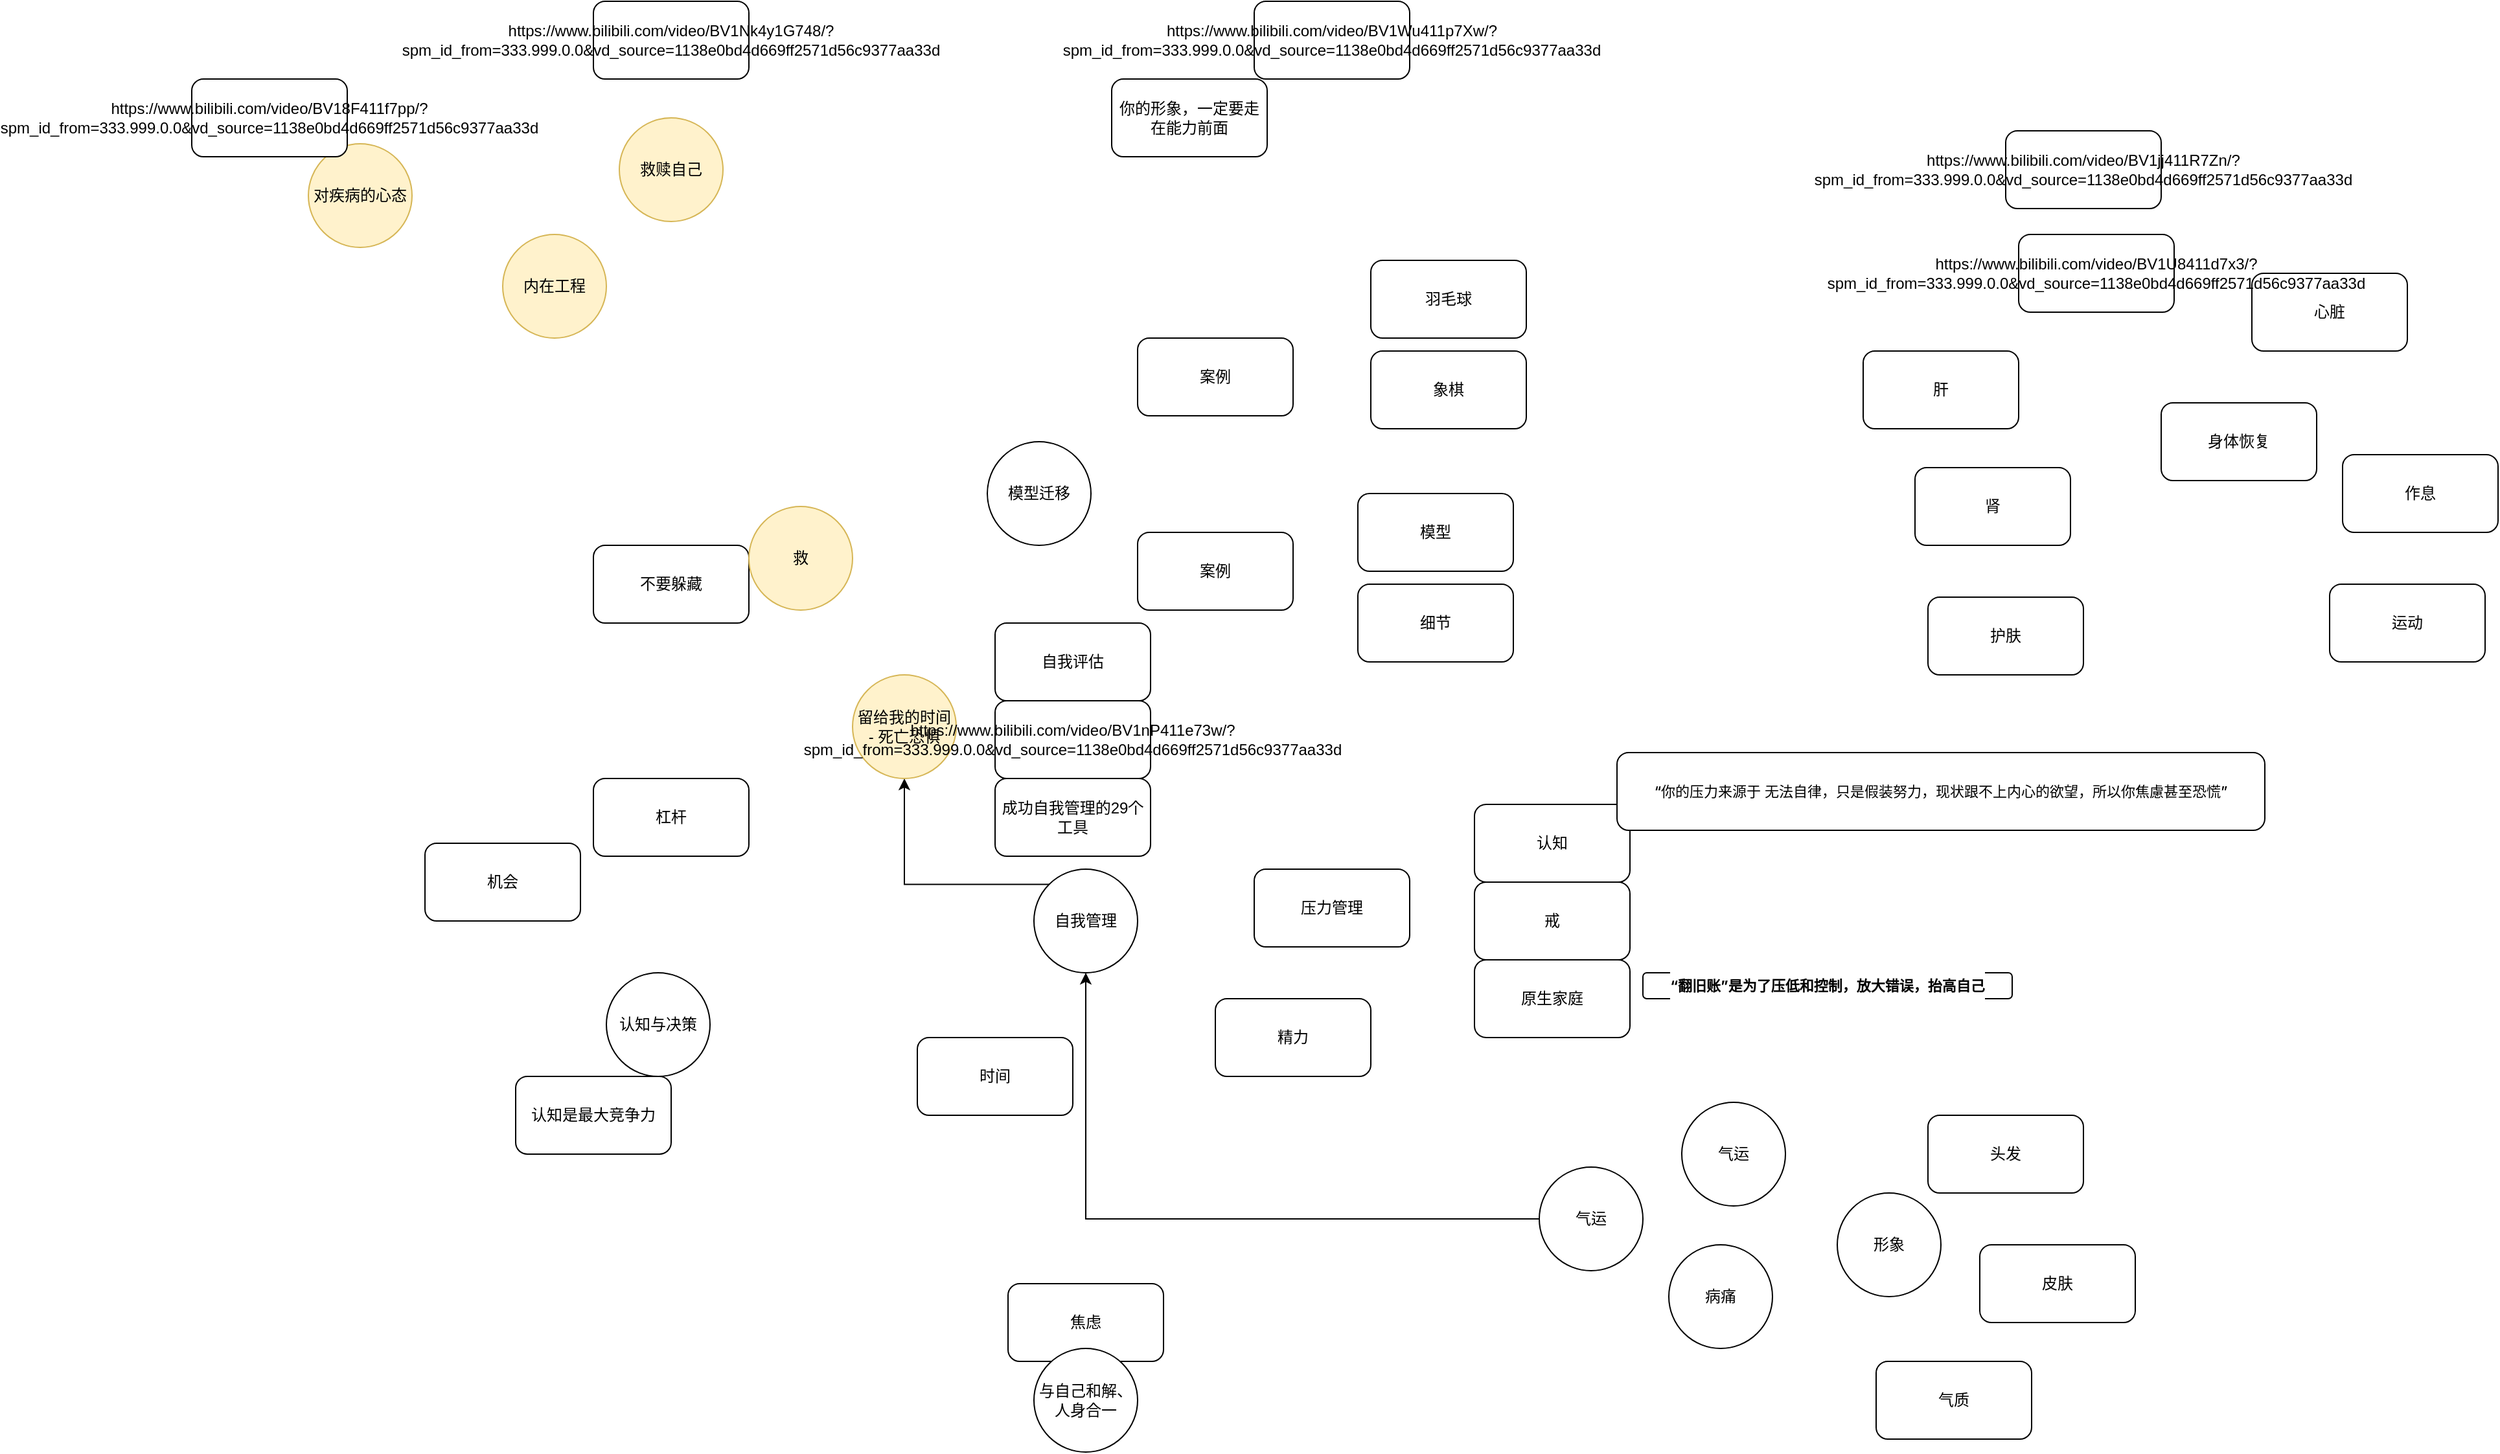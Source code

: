 <mxfile version="21.6.6" type="github">
  <diagram name="第 1 页" id="dakM9nL8LV4iqTdno8jL">
    <mxGraphModel dx="2620" dy="2172" grid="1" gridSize="10" guides="1" tooltips="1" connect="1" arrows="1" fold="1" page="1" pageScale="1" pageWidth="827" pageHeight="1169" math="0" shadow="0">
      <root>
        <mxCell id="0" />
        <mxCell id="1" parent="0" />
        <mxCell id="mPqD-2F0gGFnDQa81UJL-1" value="自我评估" style="rounded=1;whiteSpace=wrap;html=1;" parent="1" vertex="1">
          <mxGeometry x="380" y="190" width="120" height="60" as="geometry" />
        </mxCell>
        <mxCell id="mPqD-2F0gGFnDQa81UJL-28" style="edgeStyle=orthogonalEdgeStyle;rounded=0;orthogonalLoop=1;jettySize=auto;html=1;exitX=0;exitY=0;exitDx=0;exitDy=0;" parent="1" source="mPqD-2F0gGFnDQa81UJL-2" target="mPqD-2F0gGFnDQa81UJL-27" edge="1">
          <mxGeometry relative="1" as="geometry" />
        </mxCell>
        <mxCell id="mPqD-2F0gGFnDQa81UJL-2" value="自我管理" style="ellipse;whiteSpace=wrap;html=1;aspect=fixed;" parent="1" vertex="1">
          <mxGeometry x="410" y="380" width="80" height="80" as="geometry" />
        </mxCell>
        <mxCell id="mPqD-2F0gGFnDQa81UJL-3" value="认知与决策" style="ellipse;whiteSpace=wrap;html=1;aspect=fixed;" parent="1" vertex="1">
          <mxGeometry x="80" y="460" width="80" height="80" as="geometry" />
        </mxCell>
        <mxCell id="mPqD-2F0gGFnDQa81UJL-4" value="机会" style="rounded=1;whiteSpace=wrap;html=1;" parent="1" vertex="1">
          <mxGeometry x="-60" y="360" width="120" height="60" as="geometry" />
        </mxCell>
        <mxCell id="mPqD-2F0gGFnDQa81UJL-5" value="杠杆" style="rounded=1;whiteSpace=wrap;html=1;" parent="1" vertex="1">
          <mxGeometry x="70" y="310" width="120" height="60" as="geometry" />
        </mxCell>
        <mxCell id="mPqD-2F0gGFnDQa81UJL-7" value="压力管理" style="rounded=1;whiteSpace=wrap;html=1;" parent="1" vertex="1">
          <mxGeometry x="580" y="380" width="120" height="60" as="geometry" />
        </mxCell>
        <mxCell id="mPqD-2F0gGFnDQa81UJL-8" value="精力" style="rounded=1;whiteSpace=wrap;html=1;" parent="1" vertex="1">
          <mxGeometry x="550" y="480" width="120" height="60" as="geometry" />
        </mxCell>
        <mxCell id="mPqD-2F0gGFnDQa81UJL-9" value="时间" style="rounded=1;whiteSpace=wrap;html=1;" parent="1" vertex="1">
          <mxGeometry x="320" y="510" width="120" height="60" as="geometry" />
        </mxCell>
        <mxCell id="mPqD-2F0gGFnDQa81UJL-10" value="模型迁移" style="ellipse;whiteSpace=wrap;html=1;aspect=fixed;" parent="1" vertex="1">
          <mxGeometry x="374" y="50" width="80" height="80" as="geometry" />
        </mxCell>
        <mxCell id="mPqD-2F0gGFnDQa81UJL-11" value="案例" style="rounded=1;whiteSpace=wrap;html=1;" parent="1" vertex="1">
          <mxGeometry x="490" y="-30" width="120" height="60" as="geometry" />
        </mxCell>
        <mxCell id="mPqD-2F0gGFnDQa81UJL-12" value="羽毛球" style="rounded=1;whiteSpace=wrap;html=1;" parent="1" vertex="1">
          <mxGeometry x="670" y="-90" width="120" height="60" as="geometry" />
        </mxCell>
        <mxCell id="mPqD-2F0gGFnDQa81UJL-13" value="象棋" style="rounded=1;whiteSpace=wrap;html=1;" parent="1" vertex="1">
          <mxGeometry x="670" y="-20" width="120" height="60" as="geometry" />
        </mxCell>
        <mxCell id="mPqD-2F0gGFnDQa81UJL-14" value="案例" style="rounded=1;whiteSpace=wrap;html=1;" parent="1" vertex="1">
          <mxGeometry x="490" y="120" width="120" height="60" as="geometry" />
        </mxCell>
        <mxCell id="mPqD-2F0gGFnDQa81UJL-15" value="模型" style="rounded=1;whiteSpace=wrap;html=1;" parent="1" vertex="1">
          <mxGeometry x="660" y="90" width="120" height="60" as="geometry" />
        </mxCell>
        <mxCell id="mPqD-2F0gGFnDQa81UJL-16" value="细节" style="rounded=1;whiteSpace=wrap;html=1;" parent="1" vertex="1">
          <mxGeometry x="660" y="160" width="120" height="60" as="geometry" />
        </mxCell>
        <mxCell id="mPqD-2F0gGFnDQa81UJL-17" value="认知" style="rounded=1;whiteSpace=wrap;html=1;" parent="1" vertex="1">
          <mxGeometry x="750" y="330" width="120" height="60" as="geometry" />
        </mxCell>
        <mxCell id="mPqD-2F0gGFnDQa81UJL-18" value="戒" style="rounded=1;whiteSpace=wrap;html=1;" parent="1" vertex="1">
          <mxGeometry x="750" y="390" width="120" height="60" as="geometry" />
        </mxCell>
        <mxCell id="mPqD-2F0gGFnDQa81UJL-19" value="病痛" style="ellipse;whiteSpace=wrap;html=1;aspect=fixed;" parent="1" vertex="1">
          <mxGeometry x="900" y="670" width="80" height="80" as="geometry" />
        </mxCell>
        <mxCell id="mPqD-2F0gGFnDQa81UJL-22" style="edgeStyle=orthogonalEdgeStyle;rounded=0;orthogonalLoop=1;jettySize=auto;html=1;exitX=0;exitY=0.5;exitDx=0;exitDy=0;entryX=0.5;entryY=1;entryDx=0;entryDy=0;" parent="1" source="mPqD-2F0gGFnDQa81UJL-20" target="mPqD-2F0gGFnDQa81UJL-2" edge="1">
          <mxGeometry relative="1" as="geometry" />
        </mxCell>
        <mxCell id="mPqD-2F0gGFnDQa81UJL-20" value="气运" style="ellipse;whiteSpace=wrap;html=1;aspect=fixed;" parent="1" vertex="1">
          <mxGeometry x="800" y="610" width="80" height="80" as="geometry" />
        </mxCell>
        <mxCell id="mPqD-2F0gGFnDQa81UJL-21" value="气运" style="ellipse;whiteSpace=wrap;html=1;aspect=fixed;" parent="1" vertex="1">
          <mxGeometry x="910" y="560" width="80" height="80" as="geometry" />
        </mxCell>
        <mxCell id="mPqD-2F0gGFnDQa81UJL-23" value="形象" style="ellipse;whiteSpace=wrap;html=1;aspect=fixed;" parent="1" vertex="1">
          <mxGeometry x="1030" y="630" width="80" height="80" as="geometry" />
        </mxCell>
        <mxCell id="mPqD-2F0gGFnDQa81UJL-24" value="头发" style="rounded=1;whiteSpace=wrap;html=1;" parent="1" vertex="1">
          <mxGeometry x="1100" y="570" width="120" height="60" as="geometry" />
        </mxCell>
        <mxCell id="mPqD-2F0gGFnDQa81UJL-25" value="皮肤" style="rounded=1;whiteSpace=wrap;html=1;" parent="1" vertex="1">
          <mxGeometry x="1140" y="670" width="120" height="60" as="geometry" />
        </mxCell>
        <mxCell id="mPqD-2F0gGFnDQa81UJL-26" value="气质" style="rounded=1;whiteSpace=wrap;html=1;" parent="1" vertex="1">
          <mxGeometry x="1060" y="760" width="120" height="60" as="geometry" />
        </mxCell>
        <mxCell id="mPqD-2F0gGFnDQa81UJL-27" value="留给我的时间 - 死亡恐惧" style="ellipse;whiteSpace=wrap;html=1;aspect=fixed;fillColor=#fff2cc;strokeColor=#d6b656;" parent="1" vertex="1">
          <mxGeometry x="270" y="230" width="80" height="80" as="geometry" />
        </mxCell>
        <mxCell id="mPqD-2F0gGFnDQa81UJL-29" value="原生家庭" style="rounded=1;whiteSpace=wrap;html=1;" parent="1" vertex="1">
          <mxGeometry x="750" y="450" width="120" height="60" as="geometry" />
        </mxCell>
        <mxCell id="mPqD-2F0gGFnDQa81UJL-30" value="&lt;h1 style=&quot;margin: 0px 0px 6px; color: var(--text1); padding: 0px; font-family: -apple-system, BlinkMacSystemFont, &amp;quot;Helvetica Neue&amp;quot;, Helvetica, Arial, &amp;quot;PingFang SC&amp;quot;, &amp;quot;Hiragino Sans GB&amp;quot;, &amp;quot;Microsoft YaHei&amp;quot;, sans-serif; -webkit-font-smoothing: antialiased; line-height: 34px; overflow: hidden; text-overflow: ellipsis; text-align: start; background-color: rgb(255, 255, 255);&quot; data-v-4f1c0915=&quot;&quot; class=&quot;video-title&quot; title=&quot;“翻旧账”是为了压低和控制，放大错误，抬高自己&quot;&gt;&lt;font style=&quot;font-size: 11px;&quot;&gt;“翻旧账”是为了压低和控制，放大错误，抬高自己&lt;/font&gt;&lt;/h1&gt;" style="rounded=1;whiteSpace=wrap;html=1;" parent="1" vertex="1">
          <mxGeometry x="880" y="460" width="285" height="20" as="geometry" />
        </mxCell>
        <mxCell id="mPqD-2F0gGFnDQa81UJL-31" value="&lt;h1 style=&quot;margin: 0px 0px 6px; color: var(--text1); font-weight: 500; padding: 0px; font-family: -apple-system, BlinkMacSystemFont, &amp;quot;Helvetica Neue&amp;quot;, Helvetica, Arial, &amp;quot;PingFang SC&amp;quot;, &amp;quot;Hiragino Sans GB&amp;quot;, &amp;quot;Microsoft YaHei&amp;quot;, sans-serif; -webkit-font-smoothing: antialiased; line-height: 34px; overflow: hidden; text-overflow: ellipsis; text-align: start; background-color: rgb(255, 255, 255);&quot; data-v-4f1c0915=&quot;&quot; class=&quot;video-title&quot; title=&quot;“你的压力来源于 无法自律，只是假装努力，现状跟不上内心的欲望，所以你焦慮甚至恐慌”&quot;&gt;&lt;font style=&quot;font-size: 11px;&quot;&gt;“你的压力来源于 无法自律，只是假装努力，现状跟不上内心的欲望，所以你焦慮甚至恐慌”&lt;/font&gt;&lt;/h1&gt;" style="rounded=1;whiteSpace=wrap;html=1;" parent="1" vertex="1">
          <mxGeometry x="860" y="290" width="500" height="60" as="geometry" />
        </mxCell>
        <mxCell id="mPqD-2F0gGFnDQa81UJL-32" value="不要躲藏" style="rounded=1;whiteSpace=wrap;html=1;" parent="1" vertex="1">
          <mxGeometry x="70" y="130" width="120" height="60" as="geometry" />
        </mxCell>
        <mxCell id="mPqD-2F0gGFnDQa81UJL-33" value="救" style="ellipse;whiteSpace=wrap;html=1;aspect=fixed;fillColor=#fff2cc;strokeColor=#d6b656;" parent="1" vertex="1">
          <mxGeometry x="190" y="100" width="80" height="80" as="geometry" />
        </mxCell>
        <mxCell id="mPqD-2F0gGFnDQa81UJL-34" value="认知是最大竞争力" style="rounded=1;whiteSpace=wrap;html=1;" parent="1" vertex="1">
          <mxGeometry x="10" y="540" width="120" height="60" as="geometry" />
        </mxCell>
        <mxCell id="mPqD-2F0gGFnDQa81UJL-35" value="身体恢复" style="rounded=1;whiteSpace=wrap;html=1;" parent="1" vertex="1">
          <mxGeometry x="1280" y="20" width="120" height="60" as="geometry" />
        </mxCell>
        <mxCell id="mPqD-2F0gGFnDQa81UJL-36" value="成功自我管理的29个工具" style="rounded=1;whiteSpace=wrap;html=1;" parent="1" vertex="1">
          <mxGeometry x="380" y="310" width="120" height="60" as="geometry" />
        </mxCell>
        <mxCell id="mPqD-2F0gGFnDQa81UJL-37" value="https://www.bilibili.com/video/BV1nP411e73w/?spm_id_from=333.999.0.0&amp;amp;vd_source=1138e0bd4d669ff2571d56c9377aa33d" style="rounded=1;whiteSpace=wrap;html=1;" parent="1" vertex="1">
          <mxGeometry x="380" y="250" width="120" height="60" as="geometry" />
        </mxCell>
        <mxCell id="oojp53osQ3FEO0hUYnJl-1" value="焦虑" style="rounded=1;whiteSpace=wrap;html=1;" vertex="1" parent="1">
          <mxGeometry x="390" y="700" width="120" height="60" as="geometry" />
        </mxCell>
        <mxCell id="oojp53osQ3FEO0hUYnJl-2" value="与自己和解、人身合一" style="ellipse;whiteSpace=wrap;html=1;aspect=fixed;" vertex="1" parent="1">
          <mxGeometry x="410" y="750" width="80" height="80" as="geometry" />
        </mxCell>
        <mxCell id="oojp53osQ3FEO0hUYnJl-3" value="肝" style="rounded=1;whiteSpace=wrap;html=1;" vertex="1" parent="1">
          <mxGeometry x="1050" y="-20" width="120" height="60" as="geometry" />
        </mxCell>
        <mxCell id="oojp53osQ3FEO0hUYnJl-4" value="肾" style="rounded=1;whiteSpace=wrap;html=1;" vertex="1" parent="1">
          <mxGeometry x="1090" y="70" width="120" height="60" as="geometry" />
        </mxCell>
        <mxCell id="oojp53osQ3FEO0hUYnJl-5" value="护肤" style="rounded=1;whiteSpace=wrap;html=1;" vertex="1" parent="1">
          <mxGeometry x="1100" y="170" width="120" height="60" as="geometry" />
        </mxCell>
        <mxCell id="oojp53osQ3FEO0hUYnJl-6" value="作息" style="rounded=1;whiteSpace=wrap;html=1;" vertex="1" parent="1">
          <mxGeometry x="1420" y="60" width="120" height="60" as="geometry" />
        </mxCell>
        <mxCell id="oojp53osQ3FEO0hUYnJl-7" value="心脏" style="rounded=1;whiteSpace=wrap;html=1;" vertex="1" parent="1">
          <mxGeometry x="1350" y="-80" width="120" height="60" as="geometry" />
        </mxCell>
        <mxCell id="oojp53osQ3FEO0hUYnJl-8" value="运动" style="rounded=1;whiteSpace=wrap;html=1;" vertex="1" parent="1">
          <mxGeometry x="1410" y="160" width="120" height="60" as="geometry" />
        </mxCell>
        <mxCell id="oojp53osQ3FEO0hUYnJl-9" value="https://www.bilibili.com/video/BV1U8411d7x3/?spm_id_from=333.999.0.0&amp;amp;vd_source=1138e0bd4d669ff2571d56c9377aa33d" style="rounded=1;whiteSpace=wrap;html=1;" vertex="1" parent="1">
          <mxGeometry x="1170" y="-110" width="120" height="60" as="geometry" />
        </mxCell>
        <mxCell id="oojp53osQ3FEO0hUYnJl-10" value="https://www.bilibili.com/video/BV1jj411R7Zn/?spm_id_from=333.999.0.0&amp;amp;vd_source=1138e0bd4d669ff2571d56c9377aa33d" style="rounded=1;whiteSpace=wrap;html=1;" vertex="1" parent="1">
          <mxGeometry x="1160" y="-190" width="120" height="60" as="geometry" />
        </mxCell>
        <mxCell id="oojp53osQ3FEO0hUYnJl-11" value="你的形象，一定要走在能力前面" style="rounded=1;whiteSpace=wrap;html=1;" vertex="1" parent="1">
          <mxGeometry x="470" y="-230" width="120" height="60" as="geometry" />
        </mxCell>
        <mxCell id="oojp53osQ3FEO0hUYnJl-12" value="https://www.bilibili.com/video/BV1Wu411p7Xw/?spm_id_from=333.999.0.0&amp;amp;vd_source=1138e0bd4d669ff2571d56c9377aa33d" style="rounded=1;whiteSpace=wrap;html=1;" vertex="1" parent="1">
          <mxGeometry x="580" y="-290" width="120" height="60" as="geometry" />
        </mxCell>
        <mxCell id="oojp53osQ3FEO0hUYnJl-13" value="内在工程" style="ellipse;whiteSpace=wrap;html=1;aspect=fixed;fillColor=#fff2cc;strokeColor=#d6b656;" vertex="1" parent="1">
          <mxGeometry y="-110" width="80" height="80" as="geometry" />
        </mxCell>
        <mxCell id="oojp53osQ3FEO0hUYnJl-14" value="对疾病的心态" style="ellipse;whiteSpace=wrap;html=1;aspect=fixed;fillColor=#fff2cc;strokeColor=#d6b656;" vertex="1" parent="1">
          <mxGeometry x="-150" y="-180" width="80" height="80" as="geometry" />
        </mxCell>
        <mxCell id="oojp53osQ3FEO0hUYnJl-15" value="https://www.bilibili.com/video/BV1Nk4y1G748/?spm_id_from=333.999.0.0&amp;amp;vd_source=1138e0bd4d669ff2571d56c9377aa33d" style="rounded=1;whiteSpace=wrap;html=1;" vertex="1" parent="1">
          <mxGeometry x="70" y="-290" width="120" height="60" as="geometry" />
        </mxCell>
        <mxCell id="oojp53osQ3FEO0hUYnJl-16" value="救赎自己" style="ellipse;whiteSpace=wrap;html=1;aspect=fixed;fillColor=#fff2cc;strokeColor=#d6b656;" vertex="1" parent="1">
          <mxGeometry x="90" y="-200" width="80" height="80" as="geometry" />
        </mxCell>
        <mxCell id="oojp53osQ3FEO0hUYnJl-17" value="https://www.bilibili.com/video/BV18F411f7pp/?spm_id_from=333.999.0.0&amp;amp;vd_source=1138e0bd4d669ff2571d56c9377aa33d" style="rounded=1;whiteSpace=wrap;html=1;" vertex="1" parent="1">
          <mxGeometry x="-240" y="-230" width="120" height="60" as="geometry" />
        </mxCell>
      </root>
    </mxGraphModel>
  </diagram>
</mxfile>
